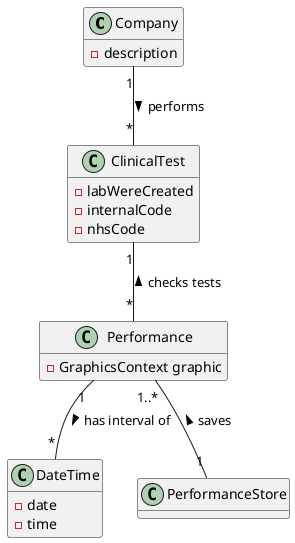 @startuml
hide methods

class Company {
    -description
}

class ClinicalTest {
    -labWereCreated
    -internalCode
    -nhsCode
}

class Performance {
    -GraphicsContext graphic
}

class DateTime {
    -date
    -time
}

class PerformanceStore {

}


Company"1" -- "*"ClinicalTest : > performs
ClinicalTest"1" -- "*"Performance : < checks tests
Performance"1..*" -- "1"PerformanceStore : < saves
Performance"1" -- "*"DateTime : > has interval of


@enduml